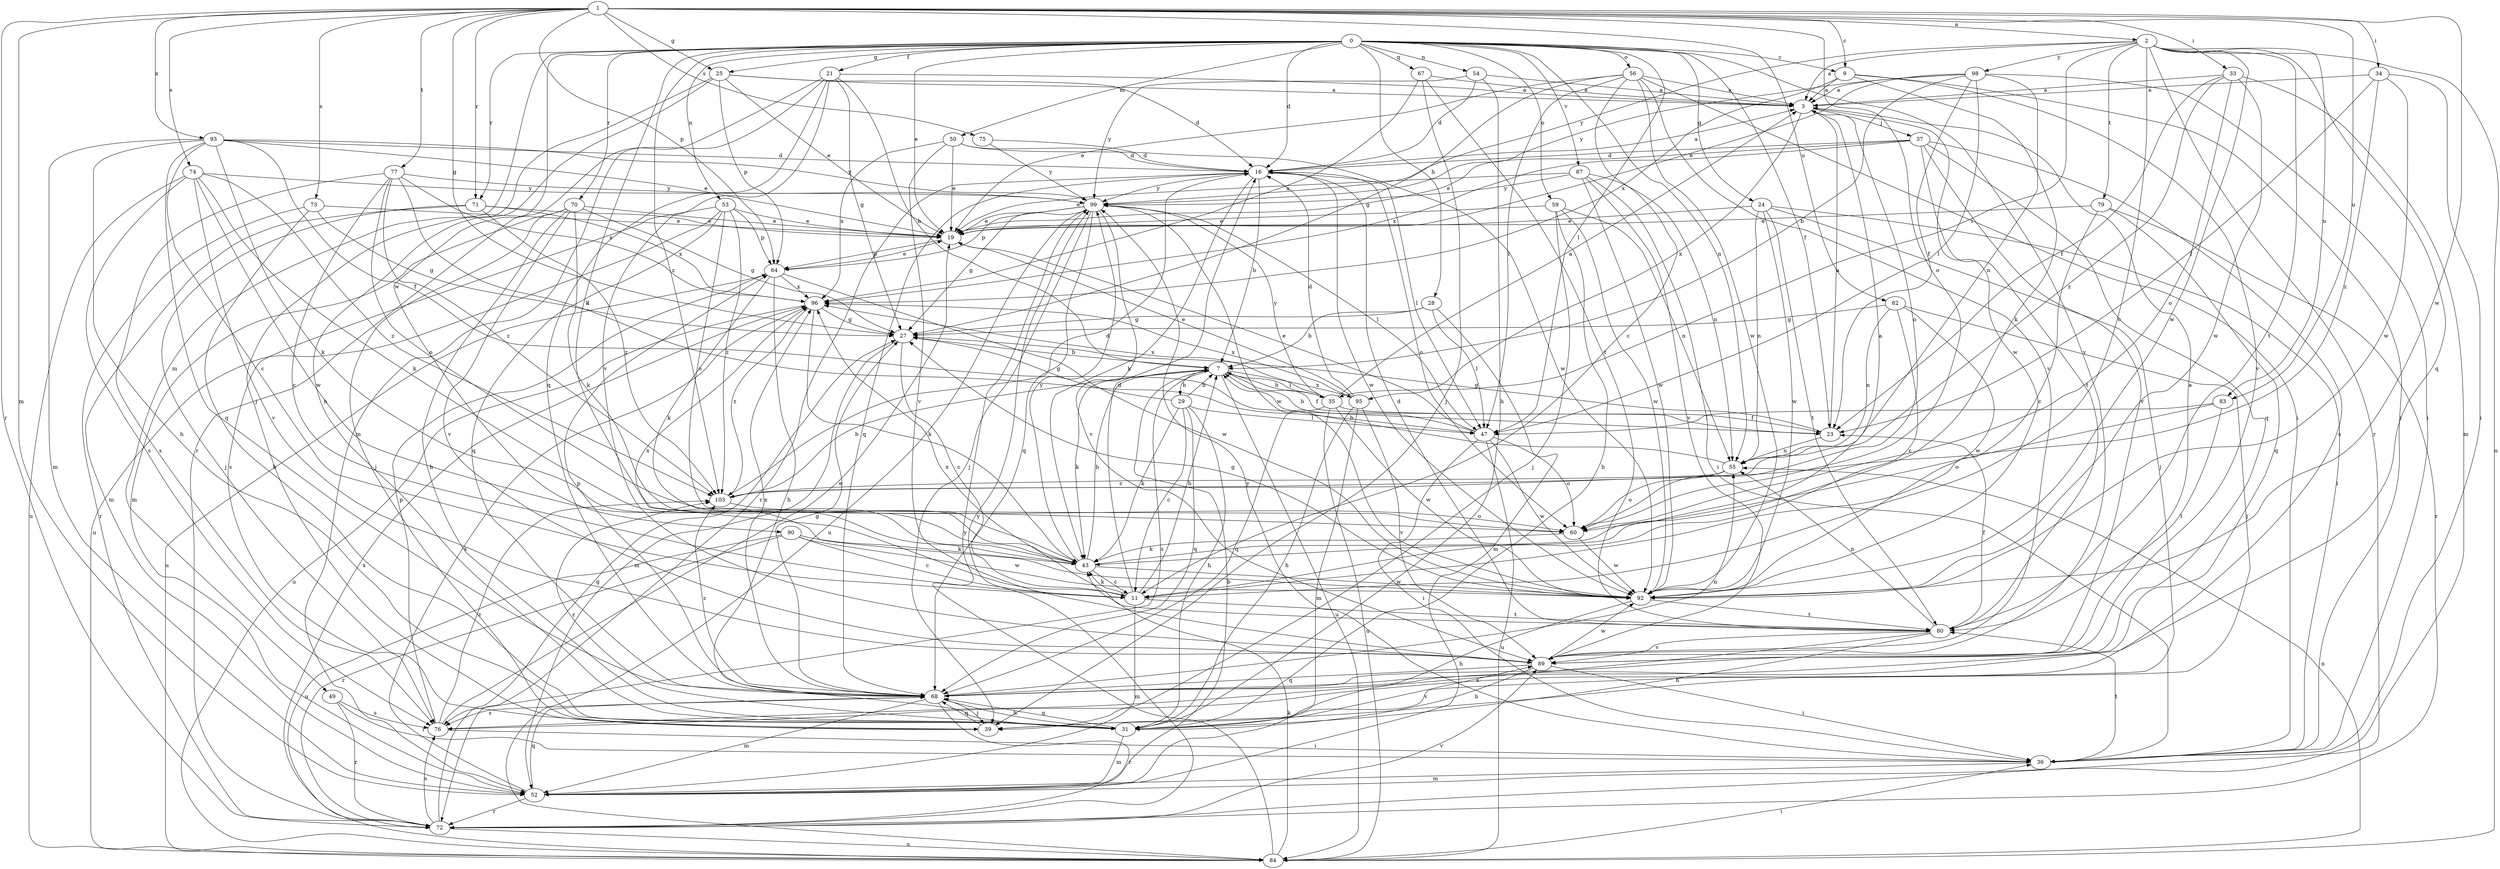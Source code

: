 strict digraph  {
0;
1;
2;
3;
7;
9;
11;
16;
19;
21;
23;
24;
25;
27;
28;
29;
31;
33;
34;
35;
36;
37;
39;
43;
47;
49;
50;
52;
53;
54;
55;
56;
59;
60;
64;
67;
68;
70;
71;
72;
73;
74;
75;
76;
77;
79;
80;
82;
83;
84;
87;
89;
90;
92;
93;
95;
96;
98;
99;
103;
0 -> 9  [label=c];
0 -> 16  [label=d];
0 -> 19  [label=e];
0 -> 21  [label=f];
0 -> 23  [label=f];
0 -> 24  [label=g];
0 -> 25  [label=g];
0 -> 28  [label=h];
0 -> 43  [label=k];
0 -> 47  [label=l];
0 -> 49  [label=m];
0 -> 50  [label=m];
0 -> 53  [label=n];
0 -> 54  [label=n];
0 -> 55  [label=n];
0 -> 56  [label=o];
0 -> 59  [label=o];
0 -> 67  [label=q];
0 -> 70  [label=r];
0 -> 71  [label=r];
0 -> 87  [label=v];
0 -> 89  [label=v];
0 -> 90  [label=w];
0 -> 103  [label=z];
1 -> 2  [label=a];
1 -> 9  [label=c];
1 -> 25  [label=g];
1 -> 27  [label=g];
1 -> 33  [label=i];
1 -> 34  [label=i];
1 -> 52  [label=m];
1 -> 60  [label=o];
1 -> 64  [label=p];
1 -> 71  [label=r];
1 -> 72  [label=r];
1 -> 73  [label=s];
1 -> 74  [label=s];
1 -> 75  [label=s];
1 -> 77  [label=t];
1 -> 82  [label=u];
1 -> 83  [label=u];
1 -> 92  [label=w];
1 -> 93  [label=x];
2 -> 3  [label=a];
2 -> 11  [label=c];
2 -> 35  [label=i];
2 -> 68  [label=q];
2 -> 72  [label=r];
2 -> 79  [label=t];
2 -> 80  [label=t];
2 -> 83  [label=u];
2 -> 84  [label=u];
2 -> 92  [label=w];
2 -> 98  [label=y];
2 -> 99  [label=y];
3 -> 37  [label=j];
3 -> 60  [label=o];
3 -> 92  [label=w];
3 -> 95  [label=x];
7 -> 23  [label=f];
7 -> 29  [label=h];
7 -> 35  [label=i];
7 -> 43  [label=k];
7 -> 76  [label=s];
7 -> 84  [label=u];
7 -> 95  [label=x];
9 -> 3  [label=a];
9 -> 36  [label=i];
9 -> 43  [label=k];
9 -> 89  [label=v];
9 -> 96  [label=x];
11 -> 7  [label=b];
11 -> 16  [label=d];
11 -> 43  [label=k];
11 -> 52  [label=m];
11 -> 80  [label=t];
11 -> 96  [label=x];
16 -> 3  [label=a];
16 -> 7  [label=b];
16 -> 43  [label=k];
16 -> 47  [label=l];
16 -> 60  [label=o];
16 -> 68  [label=q];
16 -> 72  [label=r];
16 -> 92  [label=w];
16 -> 99  [label=y];
19 -> 64  [label=p];
21 -> 3  [label=a];
21 -> 7  [label=b];
21 -> 27  [label=g];
21 -> 52  [label=m];
21 -> 68  [label=q];
21 -> 72  [label=r];
21 -> 89  [label=v];
23 -> 3  [label=a];
23 -> 27  [label=g];
23 -> 55  [label=n];
24 -> 19  [label=e];
24 -> 36  [label=i];
24 -> 39  [label=j];
24 -> 55  [label=n];
24 -> 80  [label=t];
24 -> 92  [label=w];
25 -> 3  [label=a];
25 -> 16  [label=d];
25 -> 19  [label=e];
25 -> 31  [label=h];
25 -> 39  [label=j];
25 -> 64  [label=p];
27 -> 7  [label=b];
27 -> 11  [label=c];
27 -> 52  [label=m];
28 -> 7  [label=b];
28 -> 27  [label=g];
28 -> 47  [label=l];
28 -> 52  [label=m];
29 -> 7  [label=b];
29 -> 11  [label=c];
29 -> 27  [label=g];
29 -> 31  [label=h];
29 -> 43  [label=k];
29 -> 47  [label=l];
29 -> 68  [label=q];
31 -> 52  [label=m];
31 -> 68  [label=q];
31 -> 89  [label=v];
31 -> 103  [label=z];
33 -> 3  [label=a];
33 -> 23  [label=f];
33 -> 52  [label=m];
33 -> 60  [label=o];
33 -> 92  [label=w];
33 -> 103  [label=z];
34 -> 3  [label=a];
34 -> 23  [label=f];
34 -> 36  [label=i];
34 -> 92  [label=w];
34 -> 103  [label=z];
35 -> 3  [label=a];
35 -> 7  [label=b];
35 -> 23  [label=f];
35 -> 68  [label=q];
35 -> 84  [label=u];
35 -> 92  [label=w];
35 -> 96  [label=x];
35 -> 99  [label=y];
36 -> 52  [label=m];
36 -> 80  [label=t];
36 -> 99  [label=y];
37 -> 16  [label=d];
37 -> 19  [label=e];
37 -> 68  [label=q];
37 -> 76  [label=s];
37 -> 80  [label=t];
37 -> 89  [label=v];
37 -> 96  [label=x];
39 -> 68  [label=q];
43 -> 3  [label=a];
43 -> 7  [label=b];
43 -> 11  [label=c];
43 -> 92  [label=w];
43 -> 99  [label=y];
47 -> 7  [label=b];
47 -> 19  [label=e];
47 -> 36  [label=i];
47 -> 60  [label=o];
47 -> 84  [label=u];
47 -> 92  [label=w];
49 -> 36  [label=i];
49 -> 72  [label=r];
49 -> 76  [label=s];
50 -> 16  [label=d];
50 -> 19  [label=e];
50 -> 89  [label=v];
50 -> 92  [label=w];
50 -> 96  [label=x];
52 -> 7  [label=b];
52 -> 68  [label=q];
52 -> 72  [label=r];
52 -> 96  [label=x];
53 -> 19  [label=e];
53 -> 60  [label=o];
53 -> 64  [label=p];
53 -> 68  [label=q];
53 -> 76  [label=s];
53 -> 84  [label=u];
53 -> 103  [label=z];
54 -> 3  [label=a];
54 -> 16  [label=d];
54 -> 31  [label=h];
54 -> 99  [label=y];
55 -> 7  [label=b];
55 -> 60  [label=o];
55 -> 103  [label=z];
56 -> 3  [label=a];
56 -> 11  [label=c];
56 -> 19  [label=e];
56 -> 27  [label=g];
56 -> 36  [label=i];
56 -> 47  [label=l];
56 -> 89  [label=v];
56 -> 92  [label=w];
59 -> 19  [label=e];
59 -> 31  [label=h];
59 -> 39  [label=j];
59 -> 55  [label=n];
59 -> 92  [label=w];
60 -> 43  [label=k];
60 -> 92  [label=w];
64 -> 19  [label=e];
64 -> 31  [label=h];
64 -> 43  [label=k];
64 -> 84  [label=u];
64 -> 92  [label=w];
64 -> 96  [label=x];
67 -> 3  [label=a];
67 -> 39  [label=j];
67 -> 80  [label=t];
67 -> 96  [label=x];
68 -> 27  [label=g];
68 -> 31  [label=h];
68 -> 39  [label=j];
68 -> 52  [label=m];
68 -> 55  [label=n];
68 -> 64  [label=p];
68 -> 72  [label=r];
68 -> 76  [label=s];
68 -> 96  [label=x];
68 -> 103  [label=z];
70 -> 19  [label=e];
70 -> 27  [label=g];
70 -> 31  [label=h];
70 -> 39  [label=j];
70 -> 43  [label=k];
70 -> 52  [label=m];
70 -> 89  [label=v];
71 -> 19  [label=e];
71 -> 39  [label=j];
71 -> 52  [label=m];
71 -> 96  [label=x];
71 -> 103  [label=z];
72 -> 27  [label=g];
72 -> 76  [label=s];
72 -> 84  [label=u];
72 -> 89  [label=v];
72 -> 96  [label=x];
72 -> 99  [label=y];
73 -> 19  [label=e];
73 -> 27  [label=g];
73 -> 31  [label=h];
73 -> 72  [label=r];
74 -> 43  [label=k];
74 -> 76  [label=s];
74 -> 84  [label=u];
74 -> 89  [label=v];
74 -> 92  [label=w];
74 -> 99  [label=y];
74 -> 103  [label=z];
75 -> 16  [label=d];
75 -> 99  [label=y];
76 -> 19  [label=e];
76 -> 36  [label=i];
76 -> 64  [label=p];
76 -> 103  [label=z];
77 -> 11  [label=c];
77 -> 47  [label=l];
77 -> 60  [label=o];
77 -> 76  [label=s];
77 -> 96  [label=x];
77 -> 99  [label=y];
77 -> 103  [label=z];
79 -> 11  [label=c];
79 -> 19  [label=e];
79 -> 68  [label=q];
79 -> 72  [label=r];
80 -> 16  [label=d];
80 -> 23  [label=f];
80 -> 31  [label=h];
80 -> 55  [label=n];
80 -> 76  [label=s];
80 -> 89  [label=v];
80 -> 96  [label=x];
82 -> 11  [label=c];
82 -> 27  [label=g];
82 -> 39  [label=j];
82 -> 55  [label=n];
82 -> 92  [label=w];
83 -> 47  [label=l];
83 -> 60  [label=o];
83 -> 80  [label=t];
84 -> 36  [label=i];
84 -> 43  [label=k];
84 -> 55  [label=n];
84 -> 99  [label=y];
87 -> 19  [label=e];
87 -> 36  [label=i];
87 -> 55  [label=n];
87 -> 89  [label=v];
87 -> 92  [label=w];
87 -> 99  [label=y];
89 -> 3  [label=a];
89 -> 31  [label=h];
89 -> 36  [label=i];
89 -> 68  [label=q];
89 -> 92  [label=w];
90 -> 11  [label=c];
90 -> 43  [label=k];
90 -> 72  [label=r];
90 -> 84  [label=u];
90 -> 92  [label=w];
92 -> 27  [label=g];
92 -> 31  [label=h];
92 -> 80  [label=t];
93 -> 11  [label=c];
93 -> 16  [label=d];
93 -> 19  [label=e];
93 -> 23  [label=f];
93 -> 31  [label=h];
93 -> 43  [label=k];
93 -> 52  [label=m];
93 -> 68  [label=q];
93 -> 99  [label=y];
95 -> 16  [label=d];
95 -> 19  [label=e];
95 -> 31  [label=h];
95 -> 52  [label=m];
95 -> 89  [label=v];
95 -> 96  [label=x];
96 -> 27  [label=g];
96 -> 43  [label=k];
96 -> 84  [label=u];
96 -> 103  [label=z];
98 -> 3  [label=a];
98 -> 7  [label=b];
98 -> 19  [label=e];
98 -> 23  [label=f];
98 -> 36  [label=i];
98 -> 47  [label=l];
98 -> 55  [label=n];
98 -> 99  [label=y];
99 -> 19  [label=e];
99 -> 27  [label=g];
99 -> 39  [label=j];
99 -> 47  [label=l];
99 -> 64  [label=p];
99 -> 68  [label=q];
99 -> 84  [label=u];
99 -> 89  [label=v];
99 -> 92  [label=w];
103 -> 7  [label=b];
103 -> 16  [label=d];
103 -> 60  [label=o];
}

